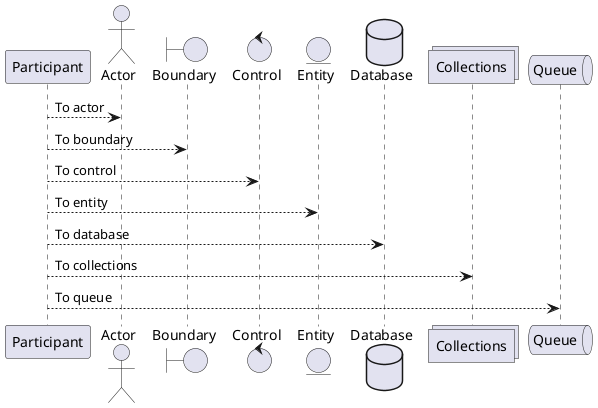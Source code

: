' link_to https://blog.csdn.net/vitaviva/article/details/120735745
@startuml
participant Participant as Foo
actor Actor as Foo1
boundary Boundary as Foo2
control Control as Foo3
entity Entity as Foo4
database Database as Foo5
collections Collections as Foo6
queue Queue as Foo7
Foo --> Foo1 : To actor
Foo --> Foo2 : To boundary
Foo --> Foo3 : To control
Foo --> Foo4 : To entity
Foo --> Foo5 : To database
Foo --> Foo6 : To collections
Foo --> Foo7 : To queue
@enduml